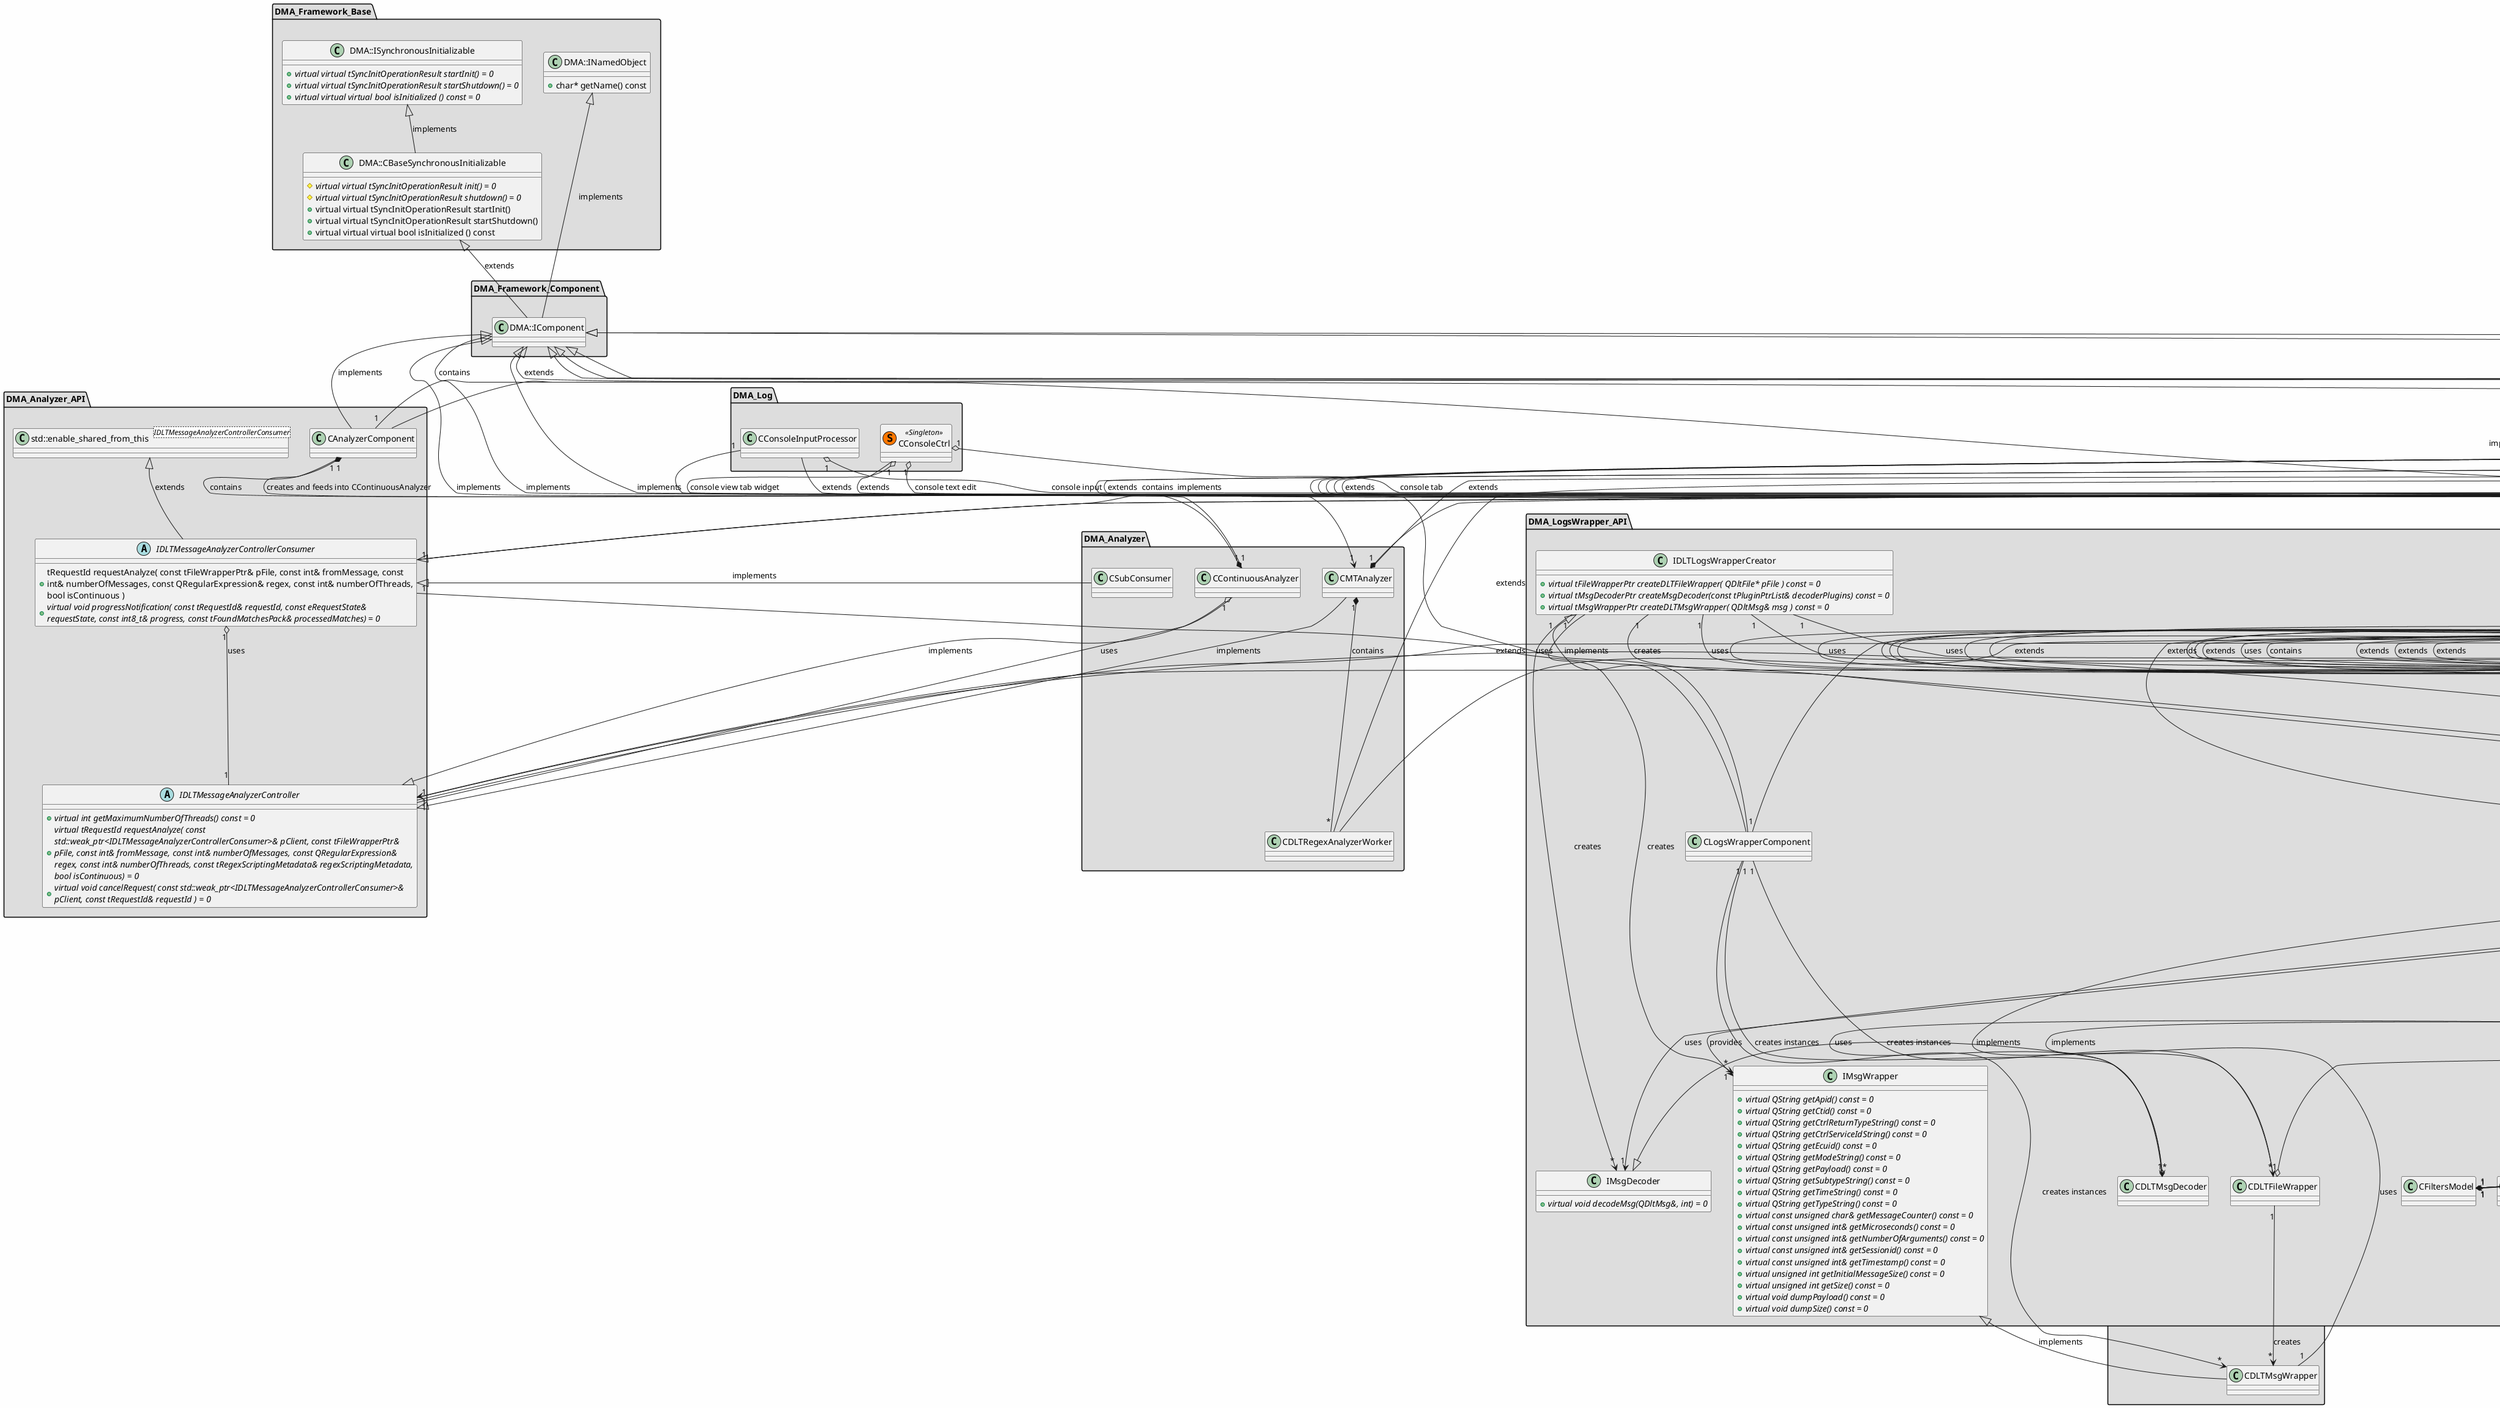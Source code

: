 
@startuml

skinparam backgroundColor #FEFEFE
skinparam wrapWidth 600
package "DLT" #DDDDDD
{

interface "QDLTPluginInterface"
{
}

class "QDltFile"
{
}

class "QDltMsg"
{
}

class "QDltPlugin"
{
}

interface "QDltPluginControlInterface"
{
}

class "QDltPluginManager"
{
}

interface "QDltPluginViewerInterface"
{
}

}

package "DMA_Analyzer" #DDDDDD
{

class "CContinuousAnalyzer"
{
}

class "CDLTRegexAnalyzerWorker"
{
}

class "CMTAnalyzer"
{
}

class "CSubConsumer"
{
}

}

package "DMA_Analyzer_API" #DDDDDD
{

class "CAnalyzerComponent"
{
}

abstract class "IDLTMessageAnalyzerController"
{
    + {abstract} virtual int getMaximumNumberOfThreads() const = 0
    + {abstract} virtual tRequestId requestAnalyze( const std::weak_ptr<IDLTMessageAnalyzerControllerConsumer>& pClient, const tFileWrapperPtr& pFile, const int& fromMessage, const int& numberOfMessages, const QRegularExpression& regex, const int& numberOfThreads, const tRegexScriptingMetadata& regexScriptingMetadata, bool isContinuous) = 0
    + {abstract} virtual void cancelRequest( const std::weak_ptr<IDLTMessageAnalyzerControllerConsumer>& pClient, const tRequestId& requestId ) = 0
}

abstract class "IDLTMessageAnalyzerControllerConsumer"
{
    + tRequestId requestAnalyze( const tFileWrapperPtr& pFile, const int& fromMessage, const int& numberOfMessages, const QRegularExpression& regex, const int& numberOfThreads, bool isContinuous )
    + {abstract} virtual void progressNotification( const tRequestId& requestId, const eRequestState& requestState, const int8_t& progress, const tFoundMatchesPack& processedMatches) = 0
}

class "std::enable_shared_from_this<IDLTMessageAnalyzerControllerConsumer>" as std::enable_shared_from_this_IDLTMessageAnalyzerControllerConsumer_
{
}

}

package "DMA_Common" #DDDDDD
{

class "CBGColorAnimation"
{
}

class "CRegexDirectoryMonitor"
{
}

class "CTableMemoryJumper"
{
}

class "CTreeItem"
{
}

}

package "DMA_FiltersView" #DDDDDD
{

class "CFilterItemDelegate"
{
}

class "CFiltersModel"
{
}

}

package "DMA_FiltersView_API" #DDDDDD
{

class "CFiltersView"
{
}

class "CFiltersViewComponent"
{
}

class "IFiltersModel"
{
    + {abstract} virtual void addCompletionData( const tFoundMatches& foundMatches ) = 0
    + {abstract} virtual void filterRegexTokens( const QString& filter ) = 0
    + {abstract} virtual void resetCompletionData() = 0
    + {abstract} virtual void resetData() = 0
    + {abstract} virtual void setUsedRegex(const QString& regexStr) = 0
}

}

package "DMA_Framework_Base" #DDDDDD
{

class "DMA::CBaseSynchronousInitializable"
{
    # {abstract} virtual virtual tSyncInitOperationResult init() = 0
    # {abstract} virtual virtual tSyncInitOperationResult shutdown() = 0
    + virtual virtual tSyncInitOperationResult startInit()
    + virtual virtual tSyncInitOperationResult startShutdown()
    + virtual virtual virtual bool isInitialized () const
}

class "DMA::INamedObject"
{
    + char* getName() const
}

class "DMA::ISynchronousInitializable"
{
    + {abstract} virtual virtual tSyncInitOperationResult startInit() = 0
    + {abstract} virtual virtual tSyncInitOperationResult startShutdown() = 0
    + {abstract} virtual virtual virtual bool isInitialized () const = 0
}

}

package "DMA_Framework_Component" #DDDDDD
{

class "DMA::IComponent"
{
}

}

package "DMA_GroupedView" #DDDDDD
{

class "CGroupedViewModel"
{
}

}

package "DMA_GroupedView_API" #DDDDDD
{

class "CGroupedView"
{
}

class "CGroupedViewComponent"
{
}

class "IGroupedViewModel"
{
    + {abstract} virtual int rowCount(const QModelIndex &parent = QModelIndex()) const = 0
    + {abstract} virtual std::pair<bool__QString> exportToHTML(QString& resultHTML) = 0
    + {abstract} virtual void addMatches( const tFoundMatches& matches, bool update ) = 0
    + {abstract} virtual void resetData() = 0
    + {abstract} virtual void setUsedRegex(const QString& regex) = 0
}

}

package "DMA_Log" #DDDDDD
{

class "CConsoleCtrl"<< (S,#FF7700) Singleton >>
{
}

class "CConsoleInputProcessor"
{
}

}

package "DMA_Log_API" #DDDDDD
{

class "CConsoleView"
{
}

class "CLogComponent"
{
}

}

package "DMA_Logo_API" #DDDDDD
{

class "CLogo"
{
}

class "CLogoComponent"
{
}

}

package "DMA_LogsWrapper" #DDDDDD
{

class "CDLTFileWrapper"
{
}

class "CDLTMsgDecoder"
{
}

class "CDLTMsgWrapper"
{
}

}

package "DMA_LogsWrapper_API" #DDDDDD
{

class "CLogsWrapperComponent"
{
}

class "IDLTLogsWrapperCreator"
{
    + {abstract} virtual tFileWrapperPtr createDLTFileWrapper( QDltFile* pFile ) const = 0
    + {abstract} virtual tMsgDecoderPtr createMsgDecoder(const tPluginPtrList& decoderPlugins) const = 0
    + {abstract} virtual tMsgWrapperPtr createDLTMsgWrapper( QDltMsg& msg ) const = 0
}

class "IFileWrapper"
{
    + {abstract} virtual QString getCacheStatusAsString() const = 0
    + {abstract} virtual QString getFileName(int num = 0) = 0
    + {abstract} virtual bool cacheMsgByIndex( const tMsgId& msgId ) = 0
    + {abstract} virtual bool cacheMsgByIndexes( const QSet<tMsgId> msgIdSet ) = 0
    + {abstract} virtual bool cacheMsgByRange( const tIntRange& msgRange ) = 0
    + {abstract} virtual bool cacheMsgWrapper( const int& msgId, const tMsgWrapperPtr& pMsgWrapper ) = 0
    + {abstract} virtual bool getSubFilesHandlingStatus() const = 0
    + {abstract} virtual bool isFiltered() const = 0
    + {abstract} virtual int getMsgRealPos(int msgId) const = 0
    + {abstract} virtual int getNumberOfFiles() const = 0
    + {abstract} virtual int size() const = 0
    + {abstract} virtual int sizeNonFiltered() const = 0
    + signal void currentSizeMbChanged(tCacheSizeMB MBytes)
    + signal void fullChanged(bool isFull)
    + signal void isEnabledChanged(bool isEnabled)
    + signal void loadChanged(unsigned int percents)
    + signal void maxSizeMbChanged(tCacheSizeMB MBytes)
    + {abstract} virtual tIntRangeProperty normalizeSearchRange( const tIntRangeProperty& inputRange) = 0
    + {abstract} virtual tMsgWrapperPtr getMsg(const tMsgId& msgId) = 0
    + {abstract} virtual virtual tIntRangeList getSubFilesSizeRanges() const = 0
    + {abstract} virtual void copyFileNameToClipboard( const int& msgId ) const = 0
    + {abstract} virtual void copyFileNamesToClipboard( const tIntRange& msgsRange ) const = 0
    + {abstract} virtual void resetCache() = 0
    + {abstract} virtual void setEnableCache(bool isEnabled) = 0
    + {abstract} virtual void setMaxCacheSize(const tCacheSizeB& cacheSize ) = 0
    + {abstract} virtual void setMessageDecoder( IMsgDecoder* pMessageDecoder ) = 0
    + {abstract} virtual void setSubFilesHandlingStatus(const bool& val) = 0
}

class "IMsgDecoder"
{
    + {abstract} virtual void decodeMsg(QDltMsg&, int) = 0
}

class "IMsgWrapper"
{
    + {abstract} virtual QString getApid() const = 0
    + {abstract} virtual QString getCtid() const = 0
    + {abstract} virtual QString getCtrlReturnTypeString() const = 0
    + {abstract} virtual QString getCtrlServiceIdString() const = 0
    + {abstract} virtual QString getEcuid() const = 0
    + {abstract} virtual QString getModeString() const = 0
    + {abstract} virtual QString getPayload() const = 0
    + {abstract} virtual QString getSubtypeString() const = 0
    + {abstract} virtual QString getTimeString() const = 0
    + {abstract} virtual QString getTypeString() const = 0
    + {abstract} virtual const unsigned char& getMessageCounter() const = 0
    + {abstract} virtual const unsigned int& getMicroseconds() const = 0
    + {abstract} virtual const unsigned int& getNumberOfArguments() const = 0
    + {abstract} virtual const unsigned int& getSessionid() const = 0
    + {abstract} virtual const unsigned int& getTimestamp() const = 0
    + {abstract} virtual unsigned int getInitialMessageSize() const = 0
    + {abstract} virtual unsigned int getSize() const = 0
    + {abstract} virtual void dumpPayload() const = 0
    + {abstract} virtual void dumpSize() const = 0
}

}

package "DMA_PatternsView" #DDDDDD
{

class "CPatternsModel"
{
}

}

package "DMA_PatternsView_API" #DDDDDD
{

class "CPatternsView"
{
}

class "CPatternsViewComponent"
{
}

class "CTreeRepresentationDelegate"
{
}

class "IPatternsModel"
{
    + {abstract} virtual QModelIndex addData(const QString& alias, const QString& regex, Qt::CheckState isCombine, Qt::CheckState isDefault) = 0
    + {abstract} virtual QModelIndex addData(const QString& alias, const QString& regex, Qt::CheckState isDefault = Qt::Unchecked) = 0
    + {abstract} virtual QModelIndex editData(const QModelIndex& idx, const QString& alias, const QString& regex, Qt::CheckState isDefault, Qt::CheckState isCombine) = 0
    + {abstract} virtual QString getAliasEditName( const QModelIndex& idx ) = 0
    + {abstract} virtual removeData(const QModelIndex& idx) = 0
    + {abstract} virtual tSearchResult search( const QString& alias ) = 0
    + {abstract} virtual void filterPatterns( const QString& filter ) = 0
    + {abstract} virtual void resetData() = 0
    + {abstract} virtual void updatePatternsInPersistency() = 0
    + {abstract} virtual void updateView() = 0
}

}

package "DMA_PlantumlView" #DDDDDD
{

class "CImageViewer"
{
}

}

package "DMA_PlantumlView_API" #DDDDDD
{

class "CUMLView"
{
}

class "CUMLViewComponent"
{
}

}

package "DMA_Root" #DDDDDD
{

class "CDLTMessageAnalyzer"
{
}

class "DLTMessageAnalyzerPlugin"
{
}

class "Form"
{
}

class "Ui::Form"
{
}

}

package "DMA_SearchView" #DDDDDD
{

class "CSearchResultHighlightingDelegate"
{
}

class "CSearchResultModel"
{
}

}

package "DMA_SearchView_API" #DDDDDD
{

class "CSearchResultView"
{
}

class "CSearchViewComponent"
{
}

class "ISearchResultModel"
{
    + {abstract} virtual int getFileIdx( const QModelIndex& idx ) const = 0
    + {abstract} virtual std::pair<bool__tIntRange> addNextMessageIdxVec(const tFoundMatchesPack& foundMatchesPack) = 0
    + {abstract} virtual std::pair<int__QString > getUMLDiagramContent() const = 0
    + {abstract} virtual void resetData() = 0
    + {abstract} virtual void setFile(const tFileWrapperPtr& pFile) = 0
    + {abstract} virtual void updateView(const int& fromRow = 0) = 0
}

}

package "DMA_Settings" #DDDDDD
{

abstract class "CSettingItem"
{
    + virtual const QString& getKey() override
    + virtual const tUpdateSettingsFileFunc& getUpdateFileFunc() override
}

class "CSettingsManager"
{
}

abstract class "ISettingItem"
{
    + {abstract} virtual QJsonObject writeData() const = 0
    + {abstract} virtual bool readData( const QJsonValueRef& setting ) = 0
    + {abstract} virtual const QString& getKey() = 0
    + {abstract} virtual const tUpdateSettingsFileFunc& getUpdateFileFunc() = 0
    + {abstract} virtual tGeneralUpdateDataFunc getGeneralUpdateDataFunc() = 0
}

class "TSettingItem<T>" as TSettingItem_T_
{
    + virtual QJsonObject writeData() const override
    + virtual bool readData( const QJsonValueRef& setting ) override
    + virtual tGeneralUpdateDataFunc getGeneralUpdateDataFunc() override
}

}

package "DMA_Settings_API" #DDDDDD
{

class "CSettingsComponent"
{
}

class "CSettingsManagerClient"
{
}

class "ISettingsManager"
{
}

}

package "Qt" #DDDDDD
{

abstract class "QAbstractItemModel"
{
}

abstract class "QAbstractTableModel"
{
}

class "QCompleter"
{
}

class "QElapsedTimer"
{
}

class "QFileSystemWatcher"
{
}

class "QImage"
{
}

class "QLineEdit"
{
}

class "QObject"
{
}

class "QPlainTextEdit"
{
}

class "QProcess"
{
}

class "QPushButton"
{
}

class "QStyledItemDelegate"
{
}

class "QTabWidget"
{
}

class "QTableView"
{
}

class "QThread"
{
}

class "QTimer"
{
}

class "QTreeView"
{
}

class "QWidget"
{
}

}

'====================Inheritance section====================
IDLTMessageAnalyzerController <|-- CContinuousAnalyzer : implements
CSettingsManagerClient <|-- CDLTRegexAnalyzerWorker : extends
QObject <|-- CDLTRegexAnalyzerWorker : extends
CSettingsManagerClient <|-- CMTAnalyzer : extends
IDLTMessageAnalyzerController <|-- CMTAnalyzer : implements
IDLTMessageAnalyzerControllerConsumer <|-- CSubConsumer : implements
CSettingsManagerClient <|-- CAnalyzerComponent : extends
DMA::IComponent <|-- CAnalyzerComponent : implements
QObject <|-- IDLTMessageAnalyzerController : extends
QObject <|-- IDLTMessageAnalyzerControllerConsumer : extends
std::enable_shared_from_this_IDLTMessageAnalyzerControllerConsumer_ <|-- IDLTMessageAnalyzerControllerConsumer : extends
QObject <|-- CBGColorAnimation : extends
QObject <|-- CRegexDirectoryMonitor : extends
CSettingsManagerClient <|-- CFilterItemDelegate : extends
QStyledItemDelegate <|-- CFilterItemDelegate : extends
CSettingsManagerClient <|-- CFiltersModel : extends
IFiltersModel <|-- CFiltersModel : implements
CSettingsManagerClient <|-- CFiltersView : extends
QTreeView <|-- CFiltersView : implements
CSettingsManagerClient <|-- CFiltersViewComponent : extends
DMA::IComponent <|-- CFiltersViewComponent : implements
QAbstractItemModel <|-- IFiltersModel : implements
DMA::ISynchronousInitializable <|-- DMA::CBaseSynchronousInitializable : implements
DMA::CBaseSynchronousInitializable <|-- DMA::IComponent : extends
DMA::INamedObject <|-- DMA::IComponent : implements
CSettingsManagerClient <|-- CGroupedViewModel : extends
IGroupedViewModel <|-- CGroupedViewModel : implements
QAbstractItemModel <|-- CGroupedViewModel : implements
CSettingsManagerClient <|-- CGroupedView : extends
QTreeView <|-- CGroupedView : extends
CSettingsManagerClient <|-- CGroupedViewComponent : extends
DMA::IComponent <|-- CGroupedViewComponent : implements
QObject <|-- CConsoleCtrl : extends
QObject <|-- CConsoleInputProcessor : extends
QPlainTextEdit <|-- CConsoleView : extends
DMA::IComponent <|-- CLogComponent : implements
QPushButton <|-- CLogo : extends
DMA::IComponent <|-- CLogoComponent : implements
IFileWrapper <|-- CDLTFileWrapper : implements
IMsgDecoder <|-- CDLTMsgDecoder : implements
IMsgWrapper <|-- CDLTMsgWrapper : implements
DMA::IComponent <|-- CLogsWrapperComponent : implements
IDLTLogsWrapperCreator <|-- CLogsWrapperComponent : implements
QObject <|-- IFileWrapper : extends
CSettingsManagerClient <|-- CPatternsModel : extends
IPatternsModel <|-- CPatternsModel : implements
QAbstractItemModel <|-- CPatternsModel : implements
CSettingsManagerClient <|-- CPatternsView : extends
QTreeView <|-- CPatternsView : extends
CSettingsManagerClient <|-- CPatternsViewComponent : extends
DMA::IComponent <|-- CPatternsViewComponent : implements
QStyledItemDelegate <|-- CTreeRepresentationDelegate : extends
QWidget <|-- CImageViewer : extends
CSettingsManagerClient <|-- CUMLView : extends
QWidget <|-- CUMLView : extends
CSettingsManagerClient <|-- CUMLViewComponent : extends
DMA::IComponent <|-- CUMLViewComponent : implements
CSettingsManagerClient <|-- CDLTMessageAnalyzer : extends
IDLTMessageAnalyzerControllerConsumer <|-- CDLTMessageAnalyzer : implements
QDLTPluginInterface <|-- DLTMessageAnalyzerPlugin : implements
QDltPluginControlInterface <|-- DLTMessageAnalyzerPlugin : implements
QDltPluginViewerInterface <|-- DLTMessageAnalyzerPlugin : implements
QObject <|-- DLTMessageAnalyzerPlugin : extends
CSettingsManagerClient <|-- Form : extends
QWidget <|-- Form : extends
CSettingsManagerClient <|-- CSearchResultHighlightingDelegate : extends
QStyledItemDelegate <|-- CSearchResultHighlightingDelegate : extends
CSettingsManagerClient <|-- CSearchResultModel : extends
ISearchResultModel <|-- CSearchResultModel : implements
QAbstractTableModel <|-- CSearchResultModel : implements
QTableView <|-- CSearchResultView : extends
CSettingsManagerClient <|-- CSearchViewComponent : extends
DMA::IComponent <|-- CSearchViewComponent : implements
QObject <|-- CSearchViewComponent : extends
ISettingItem <|-- CSettingItem : partially implements
ISettingsManager <|-- CSettingsManager : implements
CSettingItem <|-- TSettingItem_T_ : extends
DMA::IComponent <|-- CSettingsComponent : implements
QObject <|-- ISettingsManager : extends

'====================Dependencies section====================
CContinuousAnalyzer "1" o-- "1" IDLTMessageAnalyzerController : uses
CContinuousAnalyzer "1" *-- "1" IDLTMessageAnalyzerControllerConsumer : contains
CMTAnalyzer "1" *-- "*" CDLTRegexAnalyzerWorker : contains
CMTAnalyzer "1" *-- "*" QThread : contains
CAnalyzerComponent "1" *-- "1" CContinuousAnalyzer : contains
CAnalyzerComponent "1" --> "1" CMTAnalyzer : creates and feeds into CContinuousAnalyzer
IDLTMessageAnalyzerController "1" --> "1" IFileWrapper : uses
IDLTMessageAnalyzerControllerConsumer "1" o-- "1" IDLTMessageAnalyzerController : uses
IDLTMessageAnalyzerControllerConsumer "1" --> "1" IFileWrapper : uses
CBGColorAnimation "1" o-- "1" QWidget : animation widget
CRegexDirectoryMonitor "1" *-- "1" QFileSystemWatcher : contains
CTableMemoryJumper "1" o-- "1" QTableView : contains
CTreeItem "1" *-- "*" CTreeItem : contains
CFilterItemDelegate "1" o-- "1" CFiltersModel : uses
CFilterItemDelegate "1" o-- "1" QCompleter : uses
CFilterItemDelegate "1" o-- "1" QTreeView : parent view
CFiltersModel "1" *-- "*" CTreeItem : contains
CFiltersView "1" *-- "1" CFilterItemDelegate : contains
CFiltersView "1" o-- "1" CFiltersModel : uses
CFiltersView "1" o-- "1" QLineEdit : regex input field
CFiltersViewComponent "1" --> "1" CFiltersModel : using to create IFiltersModel
CFiltersViewComponent "1" o-- "1" CFiltersView : uses
CFiltersViewComponent "1" *-- "1" IFiltersModel : contains
CGroupedViewModel "1" *-- "*" CTreeItem : contains
CGroupedViewComponent "1" o-- "1" CGroupedView : uses
CGroupedViewComponent "1" --> "1" CGroupedViewModel : using to create IGroupedViewModel
CGroupedViewComponent "1" *-- "1" IGroupedViewModel : contains
CConsoleCtrl "1" o-- "1" QPlainTextEdit : console text edit
CConsoleCtrl "1" o-- "1" QTabWidget : console view tab widget
CConsoleCtrl "1" o-- "1" QWidget : console tab
CConsoleInputProcessor "1" o-- "1" QLineEdit : console input
CLogComponent "1" *-- "1" CConsoleInputProcessor : contains
CLogoComponent "1" o-- "1" CLogo : uses
CDLTFileWrapper "1" --> "*" CDLTMsgWrapper : creates
CDLTFileWrapper "1" *-- "*" IMsgWrapper : cache
CDLTFileWrapper "1" o-- "1" QDltFile : uses
CDLTMsgDecoder "1" o-- "1" QDltMsg : uses
CDLTMsgWrapper "1" --> "1" QDltMsg : uses
CLogsWrapperComponent "1" --> "*" CDLTFileWrapper : creates instances
CLogsWrapperComponent "1" --> "*" CDLTMsgDecoder : creates instances
CLogsWrapperComponent "1" --> "*" CDLTMsgWrapper : creates instances
IDLTLogsWrapperCreator "1" --> "*" IFileWrapper : creates
IDLTLogsWrapperCreator "1" --> "*" IMsgDecoder : creates
IDLTLogsWrapperCreator "1" --> "*" IMsgWrapper : creates
IDLTLogsWrapperCreator "1" --> "*" QDltFile : uses
IDLTLogsWrapperCreator "1" --> "*" QDltMsg : uses
IDLTLogsWrapperCreator "1" --> "*" QDltPlugin : uses
IFileWrapper "1" --> "1" IMsgDecoder : uses
IFileWrapper "1" --> "1" IMsgWrapper : provides
CPatternsModel "1" *-- "*" CTreeItem : contains
CPatternsView "1" o-- "1" CPatternsModel : uses
CPatternsView "1" *-- "1" CTreeRepresentationDelegate : contains
CPatternsView "1" o-- "1" QLineEdit : patterns search input
CPatternsViewComponent "1" --> "1" CPatternsModel : using to create IPatternsModel
CPatternsViewComponent "1" o-- "1" CPatternsView : uses
CPatternsViewComponent "1" *-- "1" IPatternsModel : contains
CImageViewer "1" *-- "1" QImage : contains
CUMLView "1" *-- "1" CImageViewer : contains
CUMLView "1" *-- "2" QProcess : contains
CUMLViewComponent "1" o-- "1" CUMLView : uses
CDLTMessageAnalyzer "1" --> "1" CBGColorAnimation : uses
CDLTMessageAnalyzer "1" o-- "1" CFiltersView : uses
CDLTMessageAnalyzer "1" o-- "1" CPatternsView : uses
CDLTMessageAnalyzer "1" *-- "1" CRegexDirectoryMonitor : contains
CDLTMessageAnalyzer "1" o-- "1" CSearchResultView : uses
CDLTMessageAnalyzer "1" o-- "1" CTableMemoryJumper : gets and uses
CDLTMessageAnalyzer "1" o-- "1" CUMLView : uses
CDLTMessageAnalyzer "1" --> "1" IDLTMessageAnalyzerController : gets and feeds to IDLTMessageAnalyzerControllerConsumer
CDLTMessageAnalyzer "1" o-- "1" IFileWrapper : uses
CDLTMessageAnalyzer "1" o-- "1" IFiltersModel : uses
CDLTMessageAnalyzer "1" *-- "1" IGroupedViewModel : uses
CDLTMessageAnalyzer "1" o-- "1" IPatternsModel : uses
CDLTMessageAnalyzer "1" o-- "1" ISearchResultModel : gets and uses
CDLTMessageAnalyzer "1" o-- "1" ISettingsManager : gets and uses
CDLTMessageAnalyzer "1" o-- "many" QDltPlugin : uses
CDLTMessageAnalyzer "1" *-- "1" QDltPluginManager : contains
DLTMessageAnalyzerPlugin "1" *-- "1" CAnalyzerComponent : contains
DLTMessageAnalyzerPlugin "1" *-- "1" CDLTMessageAnalyzer : contains
DLTMessageAnalyzerPlugin "1" *-- "1" CFiltersViewComponent : contains
DLTMessageAnalyzerPlugin "1" *-- "1" CGroupedViewComponent : contains
DLTMessageAnalyzerPlugin "1" *-- "1" CLogComponent : contains
DLTMessageAnalyzerPlugin "1" *-- "1" CLogoComponent : contains
DLTMessageAnalyzerPlugin "1" *-- "1" CLogsWrapperComponent : contains
DLTMessageAnalyzerPlugin "1" *-- "1" CPatternsViewComponent : contains
DLTMessageAnalyzerPlugin "1" *-- "1" CSearchViewComponent : contains
DLTMessageAnalyzerPlugin "1" *-- "1" CUMLViewComponent : contains
DLTMessageAnalyzerPlugin "1" *-- "1" Form : contains
Form "1" o-- "1" DLTMessageAnalyzerPlugin : uses
Form "1" *-- "1" Ui::Form : contains
Ui::Form "1" *-- "1" CConsoleView : contains
Ui::Form "1" *-- "1" CFiltersView : contains
Ui::Form "1" *-- "1" CGroupedView : contains
Ui::Form "1" *-- "1" CLogo : contains
Ui::Form "1" *-- "1" CPatternsView : contains
Ui::Form "1" *-- "1" CSearchResultView : contains
Ui::Form "1" *-- "1" CUMLView : contains
CSearchResultHighlightingDelegate "1" *-- "1" CSearchResultModel : uses
CSearchResultModel "1" o-- "1" IFileWrapper : uses
CSearchResultView "1" o-- "1" CSearchResultModel : uses
CSearchResultView "1" o-- "1" IFileWrapper : uses
CSearchViewComponent "1" --> "1" CSearchResultModel : using to create ISearchResultModel
CSearchViewComponent "1" o-- "1" CSearchResultView : uses
CSearchViewComponent "1" *-- "1" CTableMemoryJumper : contains
CSearchViewComponent "1" *-- "1" ISearchResultModel : contains
CSettingsManager "1" *-- "*" TSettingItem_T_ : contains
CSettingsComponent "1" --> "1" CSettingsManager : creates
CSettingsComponent "1" *-- "1" ISettingsManager : provides
CSettingsManagerClient "1" o-- "1" ISettingsManager : uses

@enduml